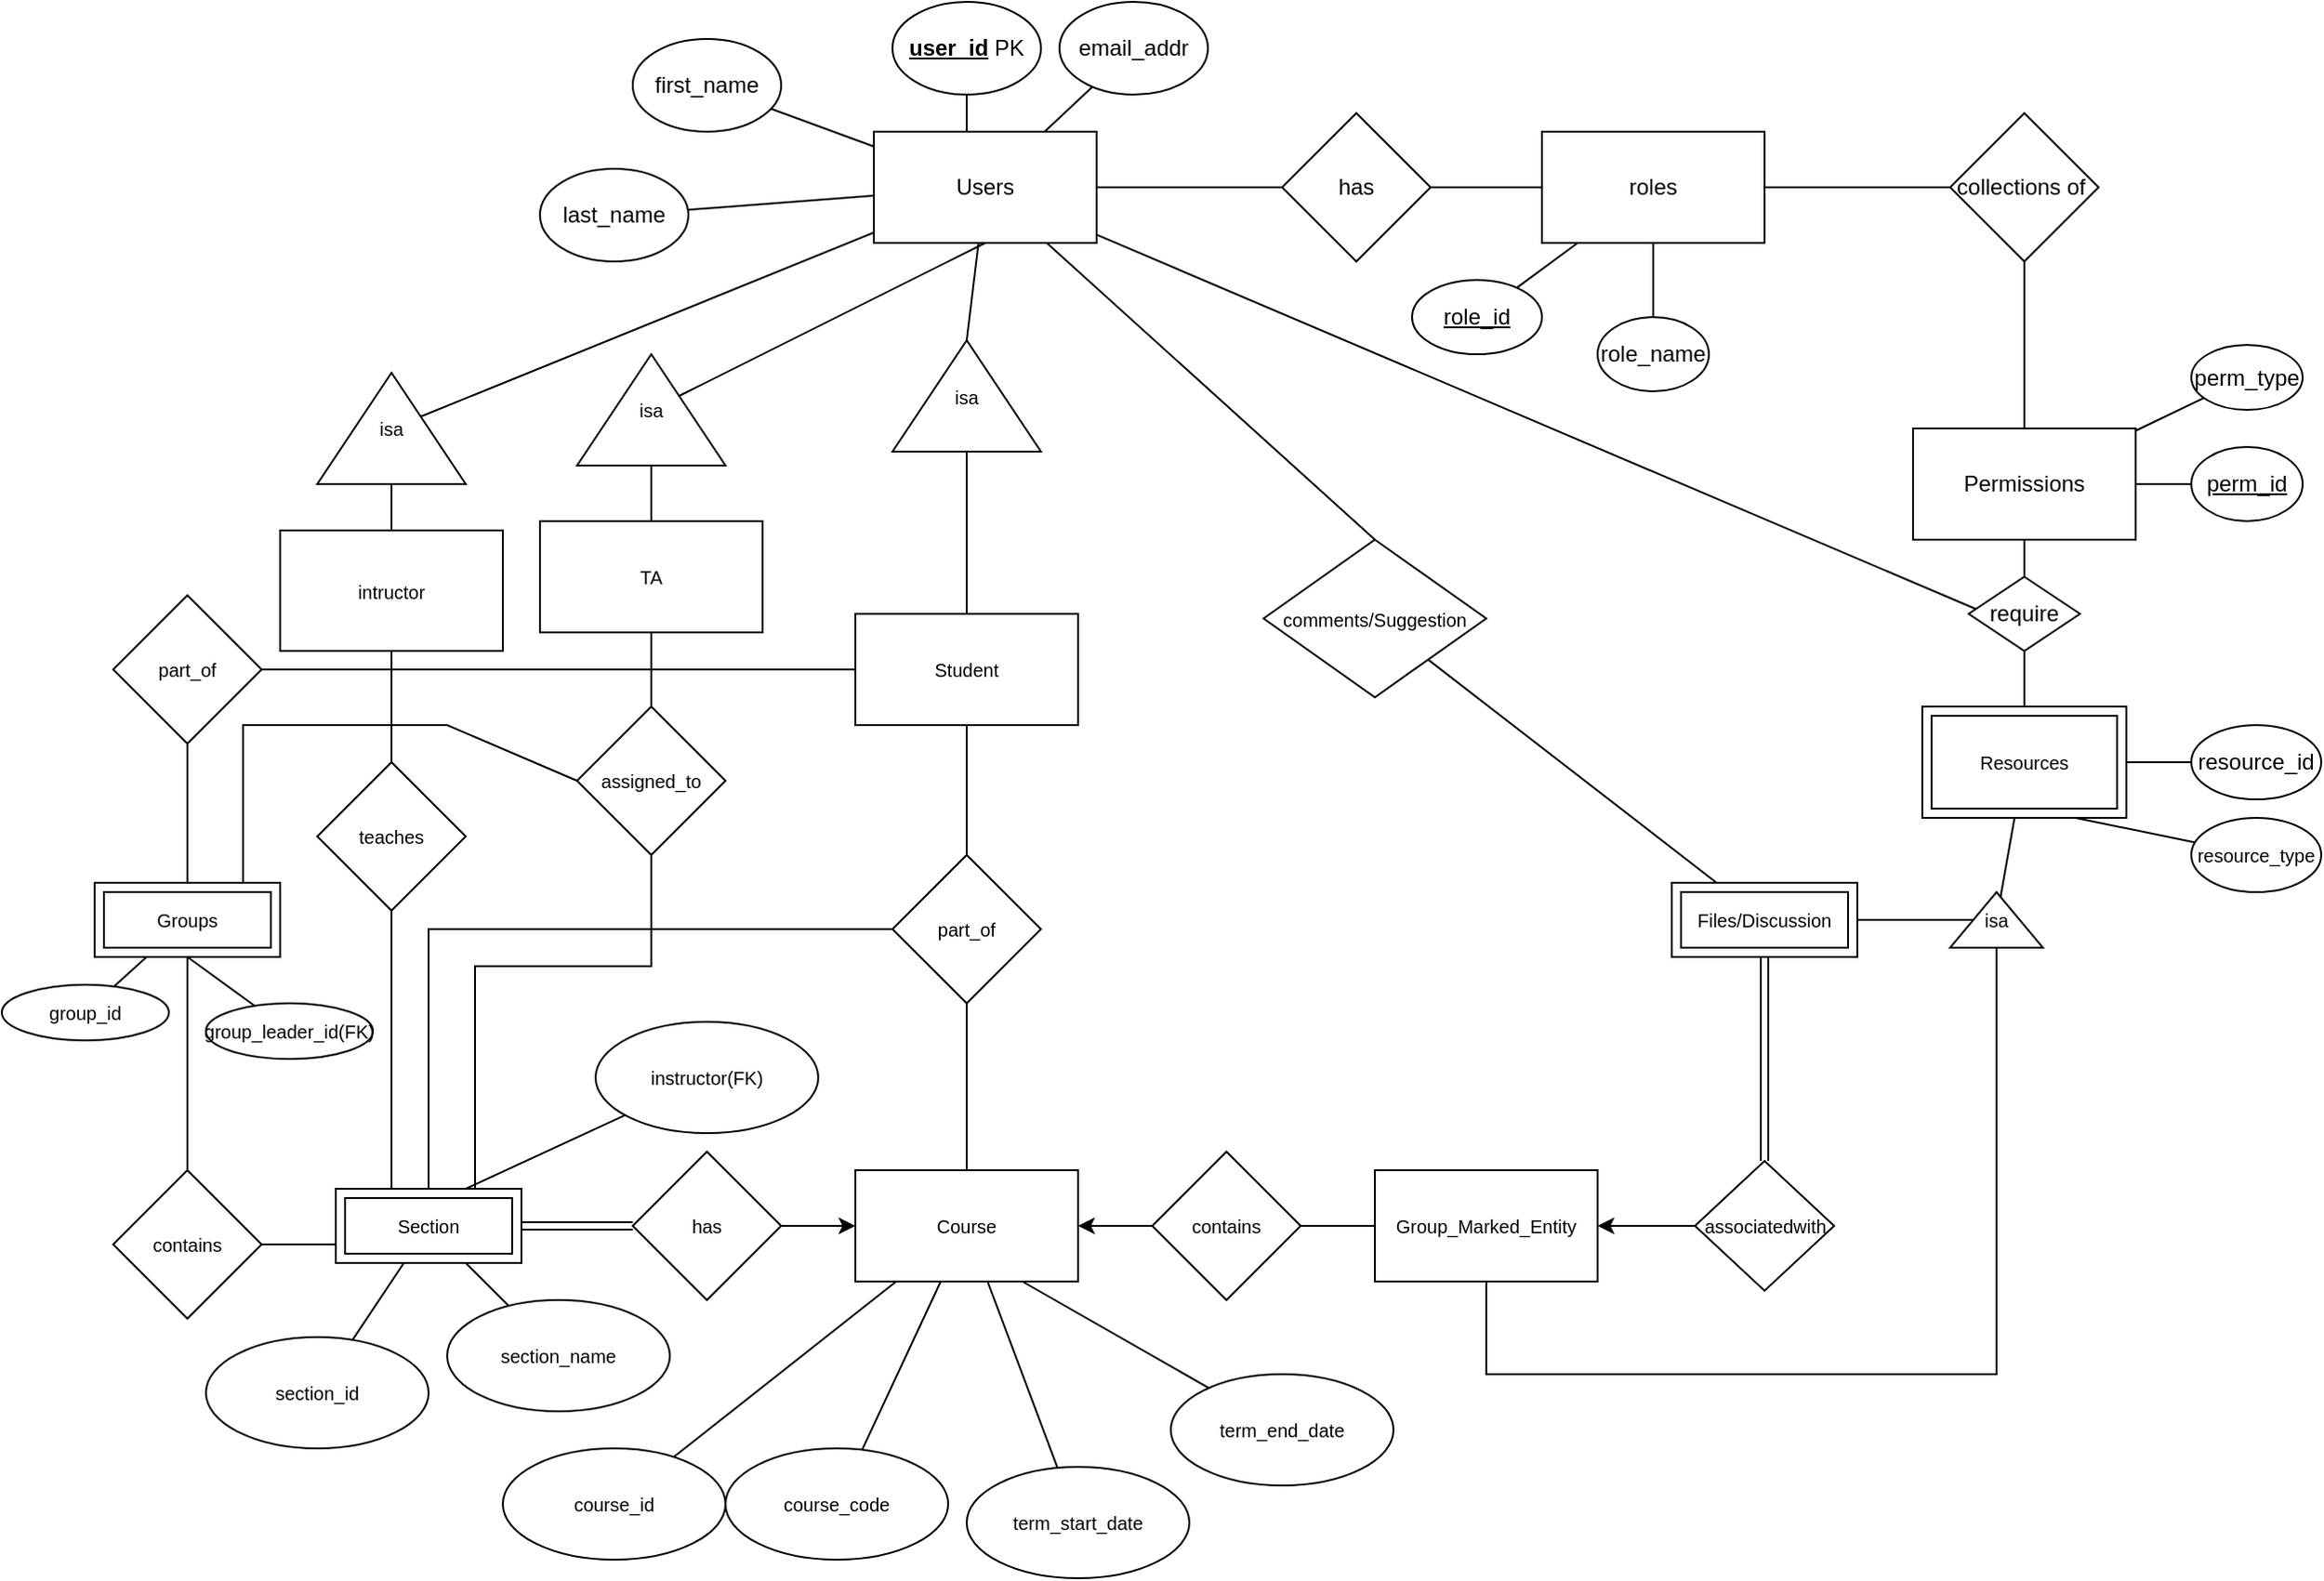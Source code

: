 <mxfile version="17.1.3" type="github">
  <diagram id="R2lEEEUBdFMjLlhIrx00" name="Page-1">
    <mxGraphModel dx="2322" dy="463" grid="1" gridSize="10" guides="1" tooltips="1" connect="1" arrows="1" fold="1" page="1" pageScale="1" pageWidth="850" pageHeight="1100" math="0" shadow="0" extFonts="Permanent Marker^https://fonts.googleapis.com/css?family=Permanent+Marker">
      <root>
        <mxCell id="0" />
        <mxCell id="1" parent="0" />
        <mxCell id="48vP6YENGig-sDrKQEu--7" style="rounded=0;orthogonalLoop=1;jettySize=auto;html=1;endArrow=none;endFill=0;" parent="1" source="48vP6YENGig-sDrKQEu--1" target="48vP6YENGig-sDrKQEu--5" edge="1">
          <mxGeometry relative="1" as="geometry" />
        </mxCell>
        <mxCell id="9G95KzgmbBHCbgWc8df_-4" value="" style="edgeStyle=none;rounded=0;orthogonalLoop=1;jettySize=auto;html=1;endArrow=none;endFill=0;" parent="1" source="48vP6YENGig-sDrKQEu--1" target="9G95KzgmbBHCbgWc8df_-3" edge="1">
          <mxGeometry relative="1" as="geometry" />
        </mxCell>
        <mxCell id="9G95KzgmbBHCbgWc8df_-31" style="edgeStyle=none;rounded=0;orthogonalLoop=1;jettySize=auto;html=1;fontSize=10;endArrow=none;endFill=0;entryX=1;entryY=0.5;entryDx=0;entryDy=0;" parent="1" source="48vP6YENGig-sDrKQEu--1" target="9G95KzgmbBHCbgWc8df_-30" edge="1">
          <mxGeometry relative="1" as="geometry" />
        </mxCell>
        <mxCell id="9G95KzgmbBHCbgWc8df_-91" style="edgeStyle=none;rounded=0;orthogonalLoop=1;jettySize=auto;html=1;fontSize=10;startArrow=none;startFill=0;endArrow=none;endFill=0;entryX=0.5;entryY=0;entryDx=0;entryDy=0;" parent="1" source="48vP6YENGig-sDrKQEu--1" target="9G95KzgmbBHCbgWc8df_-89" edge="1">
          <mxGeometry relative="1" as="geometry" />
        </mxCell>
        <mxCell id="0LAUVICknE_QUNl7juJz-3" value="" style="rounded=0;orthogonalLoop=1;jettySize=auto;html=1;endArrow=none;endFill=0;entryX=0.167;entryY=0.5;entryDx=0;entryDy=0;entryPerimeter=0;" edge="1" parent="1" source="48vP6YENGig-sDrKQEu--1" target="9G95KzgmbBHCbgWc8df_-17">
          <mxGeometry relative="1" as="geometry">
            <mxPoint x="534.615" y="355.385" as="targetPoint" />
          </mxGeometry>
        </mxCell>
        <mxCell id="48vP6YENGig-sDrKQEu--1" value="Users" style="rounded=0;whiteSpace=wrap;html=1;" parent="1" vertex="1">
          <mxGeometry x="170" y="150" width="120" height="60" as="geometry" />
        </mxCell>
        <mxCell id="48vP6YENGig-sDrKQEu--9" style="edgeStyle=none;rounded=0;orthogonalLoop=1;jettySize=auto;html=1;endArrow=none;endFill=0;" parent="1" source="48vP6YENGig-sDrKQEu--2" target="48vP6YENGig-sDrKQEu--1" edge="1">
          <mxGeometry relative="1" as="geometry" />
        </mxCell>
        <mxCell id="48vP6YENGig-sDrKQEu--2" value="first_name" style="ellipse;whiteSpace=wrap;html=1;" parent="1" vertex="1">
          <mxGeometry x="40" y="100" width="80" height="50" as="geometry" />
        </mxCell>
        <mxCell id="48vP6YENGig-sDrKQEu--6" style="edgeStyle=orthogonalEdgeStyle;rounded=0;orthogonalLoop=1;jettySize=auto;html=1;entryX=0.5;entryY=0;entryDx=0;entryDy=0;endArrow=none;endFill=0;" parent="1" source="48vP6YENGig-sDrKQEu--3" target="48vP6YENGig-sDrKQEu--1" edge="1">
          <mxGeometry relative="1" as="geometry" />
        </mxCell>
        <mxCell id="48vP6YENGig-sDrKQEu--3" value="&lt;b&gt;&lt;u&gt;user_id&lt;/u&gt;&lt;/b&gt; PK" style="ellipse;whiteSpace=wrap;html=1;" parent="1" vertex="1">
          <mxGeometry x="180" y="80" width="80" height="50" as="geometry" />
        </mxCell>
        <mxCell id="48vP6YENGig-sDrKQEu--8" style="rounded=0;orthogonalLoop=1;jettySize=auto;html=1;endArrow=none;endFill=0;" parent="1" source="48vP6YENGig-sDrKQEu--4" target="48vP6YENGig-sDrKQEu--1" edge="1">
          <mxGeometry relative="1" as="geometry" />
        </mxCell>
        <mxCell id="48vP6YENGig-sDrKQEu--4" value="last_name" style="ellipse;whiteSpace=wrap;html=1;" parent="1" vertex="1">
          <mxGeometry x="-10" y="170" width="80" height="50" as="geometry" />
        </mxCell>
        <mxCell id="48vP6YENGig-sDrKQEu--5" value="email_addr" style="ellipse;whiteSpace=wrap;html=1;" parent="1" vertex="1">
          <mxGeometry x="270" y="80" width="80" height="50" as="geometry" />
        </mxCell>
        <mxCell id="9G95KzgmbBHCbgWc8df_-6" value="" style="edgeStyle=none;rounded=0;orthogonalLoop=1;jettySize=auto;html=1;endArrow=none;endFill=0;" parent="1" source="9G95KzgmbBHCbgWc8df_-3" target="9G95KzgmbBHCbgWc8df_-5" edge="1">
          <mxGeometry relative="1" as="geometry" />
        </mxCell>
        <mxCell id="9G95KzgmbBHCbgWc8df_-3" value="has" style="rhombus;whiteSpace=wrap;html=1;rounded=0;" parent="1" vertex="1">
          <mxGeometry x="390" y="140" width="80" height="80" as="geometry" />
        </mxCell>
        <mxCell id="9G95KzgmbBHCbgWc8df_-8" value="" style="edgeStyle=none;rounded=0;orthogonalLoop=1;jettySize=auto;html=1;endArrow=none;endFill=0;" parent="1" source="9G95KzgmbBHCbgWc8df_-5" target="9G95KzgmbBHCbgWc8df_-7" edge="1">
          <mxGeometry relative="1" as="geometry" />
        </mxCell>
        <mxCell id="9G95KzgmbBHCbgWc8df_-10" value="" style="edgeStyle=none;rounded=0;orthogonalLoop=1;jettySize=auto;html=1;endArrow=none;endFill=0;" parent="1" source="9G95KzgmbBHCbgWc8df_-5" target="9G95KzgmbBHCbgWc8df_-9" edge="1">
          <mxGeometry relative="1" as="geometry" />
        </mxCell>
        <mxCell id="9G95KzgmbBHCbgWc8df_-14" value="" style="edgeStyle=none;rounded=0;orthogonalLoop=1;jettySize=auto;html=1;endArrow=none;endFill=0;" parent="1" source="9G95KzgmbBHCbgWc8df_-5" target="9G95KzgmbBHCbgWc8df_-13" edge="1">
          <mxGeometry relative="1" as="geometry" />
        </mxCell>
        <mxCell id="9G95KzgmbBHCbgWc8df_-5" value="roles" style="whiteSpace=wrap;html=1;rounded=0;" parent="1" vertex="1">
          <mxGeometry x="530" y="150" width="120" height="60" as="geometry" />
        </mxCell>
        <mxCell id="9G95KzgmbBHCbgWc8df_-7" value="&lt;u&gt;role_id&lt;/u&gt;" style="ellipse;whiteSpace=wrap;html=1;rounded=0;" parent="1" vertex="1">
          <mxGeometry x="460" y="230" width="70" height="40" as="geometry" />
        </mxCell>
        <mxCell id="9G95KzgmbBHCbgWc8df_-9" value="role_name" style="ellipse;whiteSpace=wrap;html=1;rounded=0;" parent="1" vertex="1">
          <mxGeometry x="560" y="250" width="60" height="40" as="geometry" />
        </mxCell>
        <mxCell id="9G95KzgmbBHCbgWc8df_-16" value="" style="edgeStyle=none;rounded=0;orthogonalLoop=1;jettySize=auto;html=1;endArrow=none;endFill=0;" parent="1" source="9G95KzgmbBHCbgWc8df_-13" target="9G95KzgmbBHCbgWc8df_-15" edge="1">
          <mxGeometry relative="1" as="geometry" />
        </mxCell>
        <mxCell id="9G95KzgmbBHCbgWc8df_-13" value="collections of&amp;nbsp;" style="rhombus;whiteSpace=wrap;html=1;rounded=0;" parent="1" vertex="1">
          <mxGeometry x="750" y="140" width="80" height="80" as="geometry" />
        </mxCell>
        <mxCell id="9G95KzgmbBHCbgWc8df_-18" value="" style="edgeStyle=none;rounded=0;orthogonalLoop=1;jettySize=auto;html=1;endArrow=none;endFill=0;" parent="1" source="9G95KzgmbBHCbgWc8df_-15" target="9G95KzgmbBHCbgWc8df_-17" edge="1">
          <mxGeometry relative="1" as="geometry" />
        </mxCell>
        <mxCell id="9G95KzgmbBHCbgWc8df_-22" value="" style="edgeStyle=none;rounded=0;orthogonalLoop=1;jettySize=auto;html=1;endArrow=none;endFill=0;" parent="1" source="9G95KzgmbBHCbgWc8df_-15" target="9G95KzgmbBHCbgWc8df_-21" edge="1">
          <mxGeometry relative="1" as="geometry" />
        </mxCell>
        <mxCell id="9G95KzgmbBHCbgWc8df_-24" value="" style="edgeStyle=none;rounded=0;orthogonalLoop=1;jettySize=auto;html=1;endArrow=none;endFill=0;" parent="1" source="9G95KzgmbBHCbgWc8df_-15" target="9G95KzgmbBHCbgWc8df_-23" edge="1">
          <mxGeometry relative="1" as="geometry" />
        </mxCell>
        <mxCell id="9G95KzgmbBHCbgWc8df_-15" value="Permissions" style="whiteSpace=wrap;html=1;rounded=0;" parent="1" vertex="1">
          <mxGeometry x="730" y="310" width="120" height="60" as="geometry" />
        </mxCell>
        <mxCell id="9G95KzgmbBHCbgWc8df_-20" value="" style="edgeStyle=none;rounded=0;orthogonalLoop=1;jettySize=auto;html=1;endArrow=none;endFill=0;entryX=0.5;entryY=0;entryDx=0;entryDy=0;" parent="1" source="9G95KzgmbBHCbgWc8df_-17" target="9G95KzgmbBHCbgWc8df_-56" edge="1">
          <mxGeometry relative="1" as="geometry">
            <mxPoint x="790" y="600" as="targetPoint" />
          </mxGeometry>
        </mxCell>
        <mxCell id="9G95KzgmbBHCbgWc8df_-17" value="require" style="rhombus;whiteSpace=wrap;html=1;rounded=0;" parent="1" vertex="1">
          <mxGeometry x="760" y="390" width="60" height="40" as="geometry" />
        </mxCell>
        <mxCell id="9G95KzgmbBHCbgWc8df_-26" value="" style="edgeStyle=none;rounded=0;orthogonalLoop=1;jettySize=auto;html=1;endArrow=none;endFill=0;exitX=1;exitY=0.5;exitDx=0;exitDy=0;" parent="1" source="9G95KzgmbBHCbgWc8df_-56" target="9G95KzgmbBHCbgWc8df_-25" edge="1">
          <mxGeometry relative="1" as="geometry">
            <mxPoint x="850" y="490" as="sourcePoint" />
          </mxGeometry>
        </mxCell>
        <mxCell id="9G95KzgmbBHCbgWc8df_-21" value="&lt;u&gt;perm_id&lt;/u&gt;" style="ellipse;whiteSpace=wrap;html=1;rounded=0;" parent="1" vertex="1">
          <mxGeometry x="880" y="320" width="60" height="40" as="geometry" />
        </mxCell>
        <mxCell id="9G95KzgmbBHCbgWc8df_-23" value="perm_type" style="ellipse;whiteSpace=wrap;html=1;rounded=0;" parent="1" vertex="1">
          <mxGeometry x="880" y="265" width="60" height="35" as="geometry" />
        </mxCell>
        <mxCell id="9G95KzgmbBHCbgWc8df_-25" value="resource_id" style="ellipse;whiteSpace=wrap;html=1;rounded=0;" parent="1" vertex="1">
          <mxGeometry x="880" y="470" width="70" height="40" as="geometry" />
        </mxCell>
        <mxCell id="9G95KzgmbBHCbgWc8df_-27" value="" style="edgeStyle=none;rounded=0;orthogonalLoop=1;jettySize=auto;html=1;endArrow=none;endFill=0;exitX=0.75;exitY=1;exitDx=0;exitDy=0;" parent="1" source="9G95KzgmbBHCbgWc8df_-56" target="9G95KzgmbBHCbgWc8df_-28" edge="1">
          <mxGeometry relative="1" as="geometry">
            <mxPoint x="832.72" y="521.44" as="sourcePoint" />
          </mxGeometry>
        </mxCell>
        <mxCell id="9G95KzgmbBHCbgWc8df_-28" value="&lt;font style=&quot;font-size: 10px&quot;&gt;resource_type&lt;/font&gt;" style="ellipse;whiteSpace=wrap;html=1;rounded=0;" parent="1" vertex="1">
          <mxGeometry x="880" y="520" width="70" height="40" as="geometry" />
        </mxCell>
        <mxCell id="9G95KzgmbBHCbgWc8df_-33" value="" style="edgeStyle=none;rounded=0;orthogonalLoop=1;jettySize=auto;html=1;fontSize=10;endArrow=none;endFill=0;" parent="1" source="9G95KzgmbBHCbgWc8df_-30" target="9G95KzgmbBHCbgWc8df_-32" edge="1">
          <mxGeometry relative="1" as="geometry" />
        </mxCell>
        <mxCell id="9G95KzgmbBHCbgWc8df_-30" value="isa" style="triangle;whiteSpace=wrap;html=1;fontSize=10;direction=north;" parent="1" vertex="1">
          <mxGeometry x="180" y="262.5" width="80" height="60" as="geometry" />
        </mxCell>
        <mxCell id="9G95KzgmbBHCbgWc8df_-35" value="" style="edgeStyle=none;rounded=0;orthogonalLoop=1;jettySize=auto;html=1;fontSize=10;endArrow=none;endFill=0;" parent="1" source="9G95KzgmbBHCbgWc8df_-32" target="9G95KzgmbBHCbgWc8df_-34" edge="1">
          <mxGeometry relative="1" as="geometry" />
        </mxCell>
        <mxCell id="9G95KzgmbBHCbgWc8df_-32" value="Student" style="whiteSpace=wrap;html=1;fontSize=10;" parent="1" vertex="1">
          <mxGeometry x="160" y="410" width="120" height="60" as="geometry" />
        </mxCell>
        <mxCell id="9G95KzgmbBHCbgWc8df_-39" value="" style="edgeStyle=none;rounded=0;orthogonalLoop=1;jettySize=auto;html=1;fontSize=10;endArrow=none;endFill=0;" parent="1" source="9G95KzgmbBHCbgWc8df_-34" target="9G95KzgmbBHCbgWc8df_-38" edge="1">
          <mxGeometry relative="1" as="geometry" />
        </mxCell>
        <mxCell id="9G95KzgmbBHCbgWc8df_-34" value="part_of" style="rhombus;whiteSpace=wrap;html=1;fontSize=10;" parent="1" vertex="1">
          <mxGeometry x="180" y="540" width="80" height="80" as="geometry" />
        </mxCell>
        <mxCell id="9G95KzgmbBHCbgWc8df_-41" value="" style="edgeStyle=none;rounded=0;orthogonalLoop=1;jettySize=auto;html=1;fontSize=10;endArrow=none;endFill=0;startArrow=classic;startFill=1;" parent="1" source="9G95KzgmbBHCbgWc8df_-38" target="9G95KzgmbBHCbgWc8df_-40" edge="1">
          <mxGeometry relative="1" as="geometry" />
        </mxCell>
        <mxCell id="9G95KzgmbBHCbgWc8df_-60" value="" style="edgeStyle=none;rounded=0;orthogonalLoop=1;jettySize=auto;html=1;fontSize=10;endArrow=none;endFill=0;startArrow=classic;startFill=1;" parent="1" source="9G95KzgmbBHCbgWc8df_-38" target="9G95KzgmbBHCbgWc8df_-59" edge="1">
          <mxGeometry relative="1" as="geometry" />
        </mxCell>
        <mxCell id="l5Wu1sQhLZfOI78Fpdy8-15" value="" style="rounded=0;orthogonalLoop=1;jettySize=auto;html=1;startArrow=none;startFill=0;endArrow=none;endFill=0;" parent="1" source="9G95KzgmbBHCbgWc8df_-38" target="l5Wu1sQhLZfOI78Fpdy8-14" edge="1">
          <mxGeometry relative="1" as="geometry" />
        </mxCell>
        <mxCell id="l5Wu1sQhLZfOI78Fpdy8-17" value="" style="rounded=0;orthogonalLoop=1;jettySize=auto;html=1;startArrow=none;startFill=0;endArrow=none;endFill=0;" parent="1" source="9G95KzgmbBHCbgWc8df_-38" target="l5Wu1sQhLZfOI78Fpdy8-16" edge="1">
          <mxGeometry relative="1" as="geometry" />
        </mxCell>
        <mxCell id="l5Wu1sQhLZfOI78Fpdy8-19" value="" style="edgeStyle=none;rounded=0;orthogonalLoop=1;jettySize=auto;html=1;startArrow=none;startFill=0;endArrow=none;endFill=0;" parent="1" source="9G95KzgmbBHCbgWc8df_-38" target="l5Wu1sQhLZfOI78Fpdy8-18" edge="1">
          <mxGeometry relative="1" as="geometry" />
        </mxCell>
        <mxCell id="l5Wu1sQhLZfOI78Fpdy8-25" value="" style="edgeStyle=none;rounded=0;orthogonalLoop=1;jettySize=auto;html=1;startArrow=none;startFill=0;endArrow=none;endFill=0;" parent="1" target="l5Wu1sQhLZfOI78Fpdy8-24" edge="1">
          <mxGeometry relative="1" as="geometry">
            <mxPoint x="-50" y="720" as="sourcePoint" />
          </mxGeometry>
        </mxCell>
        <mxCell id="9G95KzgmbBHCbgWc8df_-38" value="Course" style="whiteSpace=wrap;html=1;fontSize=10;" parent="1" vertex="1">
          <mxGeometry x="160" y="710" width="120" height="60" as="geometry" />
        </mxCell>
        <mxCell id="9G95KzgmbBHCbgWc8df_-40" value="has" style="rhombus;whiteSpace=wrap;html=1;fontSize=10;" parent="1" vertex="1">
          <mxGeometry x="40" y="700" width="80" height="80" as="geometry" />
        </mxCell>
        <mxCell id="9G95KzgmbBHCbgWc8df_-79" style="edgeStyle=none;shape=link;rounded=0;orthogonalLoop=1;jettySize=auto;html=1;fontSize=10;startArrow=classic;startFill=1;endArrow=none;endFill=0;" parent="1" source="9G95KzgmbBHCbgWc8df_-44" target="9G95KzgmbBHCbgWc8df_-40" edge="1">
          <mxGeometry relative="1" as="geometry" />
        </mxCell>
        <mxCell id="9G95KzgmbBHCbgWc8df_-80" style="edgeStyle=none;rounded=0;orthogonalLoop=1;jettySize=auto;html=1;entryX=0;entryY=0.5;entryDx=0;entryDy=0;fontSize=10;startArrow=none;startFill=0;endArrow=none;endFill=0;" parent="1" source="9G95KzgmbBHCbgWc8df_-44" target="9G95KzgmbBHCbgWc8df_-34" edge="1">
          <mxGeometry relative="1" as="geometry">
            <Array as="points">
              <mxPoint x="-70" y="580" />
            </Array>
          </mxGeometry>
        </mxCell>
        <mxCell id="l5Wu1sQhLZfOI78Fpdy8-21" value="" style="edgeStyle=none;rounded=0;orthogonalLoop=1;jettySize=auto;html=1;startArrow=none;startFill=0;endArrow=none;endFill=0;" parent="1" source="9G95KzgmbBHCbgWc8df_-44" target="l5Wu1sQhLZfOI78Fpdy8-20" edge="1">
          <mxGeometry relative="1" as="geometry" />
        </mxCell>
        <mxCell id="l5Wu1sQhLZfOI78Fpdy8-23" value="" style="edgeStyle=none;rounded=0;orthogonalLoop=1;jettySize=auto;html=1;startArrow=none;startFill=0;endArrow=none;endFill=0;" parent="1" source="9G95KzgmbBHCbgWc8df_-44" target="l5Wu1sQhLZfOI78Fpdy8-22" edge="1">
          <mxGeometry relative="1" as="geometry" />
        </mxCell>
        <mxCell id="9G95KzgmbBHCbgWc8df_-44" value="Section" style="shape=ext;margin=3;double=1;whiteSpace=wrap;html=1;align=center;fontSize=10;strokeColor=default;fillColor=default;" parent="1" vertex="1">
          <mxGeometry x="-120" y="720" width="100" height="40" as="geometry" />
        </mxCell>
        <mxCell id="9G95KzgmbBHCbgWc8df_-82" value="" style="edgeStyle=none;rounded=0;orthogonalLoop=1;jettySize=auto;html=1;fontSize=10;startArrow=none;startFill=0;endArrow=none;endFill=0;" parent="1" source="9G95KzgmbBHCbgWc8df_-56" target="9G95KzgmbBHCbgWc8df_-81" edge="1">
          <mxGeometry relative="1" as="geometry" />
        </mxCell>
        <mxCell id="9G95KzgmbBHCbgWc8df_-56" value="Resources" style="shape=ext;margin=3;double=1;whiteSpace=wrap;html=1;align=center;fontSize=10;strokeColor=default;fillColor=default;" parent="1" vertex="1">
          <mxGeometry x="735" y="460" width="110" height="60" as="geometry" />
        </mxCell>
        <mxCell id="9G95KzgmbBHCbgWc8df_-62" value="" style="edgeStyle=none;rounded=0;orthogonalLoop=1;jettySize=auto;html=1;fontSize=10;startArrow=none;startFill=0;endArrow=none;endFill=0;entryX=0;entryY=0.5;entryDx=0;entryDy=0;" parent="1" source="9G95KzgmbBHCbgWc8df_-59" target="9G95KzgmbBHCbgWc8df_-61" edge="1">
          <mxGeometry relative="1" as="geometry">
            <Array as="points">
              <mxPoint x="420" y="740" />
              <mxPoint x="430" y="740" />
            </Array>
          </mxGeometry>
        </mxCell>
        <mxCell id="9G95KzgmbBHCbgWc8df_-59" value="contains" style="rhombus;whiteSpace=wrap;html=1;fontSize=10;" parent="1" vertex="1">
          <mxGeometry x="320" y="700" width="80" height="80" as="geometry" />
        </mxCell>
        <mxCell id="9G95KzgmbBHCbgWc8df_-86" value="" style="edgeStyle=none;rounded=0;orthogonalLoop=1;jettySize=auto;html=1;fontSize=10;startArrow=classic;startFill=1;endArrow=none;endFill=0;" parent="1" source="9G95KzgmbBHCbgWc8df_-61" target="9G95KzgmbBHCbgWc8df_-85" edge="1">
          <mxGeometry relative="1" as="geometry" />
        </mxCell>
        <mxCell id="l5Wu1sQhLZfOI78Fpdy8-1" style="edgeStyle=orthogonalEdgeStyle;rounded=0;orthogonalLoop=1;jettySize=auto;html=1;entryX=0;entryY=0.5;entryDx=0;entryDy=0;endArrow=none;endFill=0;" parent="1" source="9G95KzgmbBHCbgWc8df_-61" target="9G95KzgmbBHCbgWc8df_-81" edge="1">
          <mxGeometry relative="1" as="geometry">
            <Array as="points">
              <mxPoint x="500" y="820" />
              <mxPoint x="775" y="820" />
            </Array>
          </mxGeometry>
        </mxCell>
        <mxCell id="9G95KzgmbBHCbgWc8df_-61" value="Group_Marked_Entity" style="whiteSpace=wrap;html=1;fontSize=10;" parent="1" vertex="1">
          <mxGeometry x="440" y="710" width="120" height="60" as="geometry" />
        </mxCell>
        <mxCell id="9G95KzgmbBHCbgWc8df_-73" value="" style="edgeStyle=none;rounded=0;orthogonalLoop=1;jettySize=auto;html=1;fontSize=10;endArrow=none;endFill=0;" parent="1" source="9G95KzgmbBHCbgWc8df_-74" target="9G95KzgmbBHCbgWc8df_-75" edge="1">
          <mxGeometry relative="1" as="geometry" />
        </mxCell>
        <mxCell id="l5Wu1sQhLZfOI78Fpdy8-3" value="" style="edgeStyle=orthogonalEdgeStyle;rounded=0;orthogonalLoop=1;jettySize=auto;html=1;endArrow=none;endFill=0;" parent="1" source="9G95KzgmbBHCbgWc8df_-74" target="l5Wu1sQhLZfOI78Fpdy8-2" edge="1">
          <mxGeometry relative="1" as="geometry" />
        </mxCell>
        <mxCell id="l5Wu1sQhLZfOI78Fpdy8-42" style="edgeStyle=none;rounded=0;orthogonalLoop=1;jettySize=auto;html=1;entryX=0;entryY=0.5;entryDx=0;entryDy=0;startArrow=none;startFill=0;endArrow=none;endFill=0;" parent="1" target="l5Wu1sQhLZfOI78Fpdy8-39" edge="1">
          <mxGeometry relative="1" as="geometry">
            <mxPoint x="-170" y="560" as="sourcePoint" />
            <Array as="points">
              <mxPoint x="-170" y="470" />
              <mxPoint x="-60" y="470" />
            </Array>
          </mxGeometry>
        </mxCell>
        <mxCell id="9G95KzgmbBHCbgWc8df_-74" value="Groups" style="shape=ext;margin=3;double=1;whiteSpace=wrap;html=1;align=center;fontSize=10;strokeColor=default;fillColor=default;" parent="1" vertex="1">
          <mxGeometry x="-250" y="555" width="100" height="40" as="geometry" />
        </mxCell>
        <mxCell id="9G95KzgmbBHCbgWc8df_-75" value="group_id" style="ellipse;whiteSpace=wrap;html=1;fontSize=10;" parent="1" vertex="1">
          <mxGeometry x="-300" y="610" width="90" height="30" as="geometry" />
        </mxCell>
        <mxCell id="9G95KzgmbBHCbgWc8df_-76" value="" style="edgeStyle=none;rounded=0;orthogonalLoop=1;jettySize=auto;html=1;fontSize=10;endArrow=none;endFill=0;exitX=0.5;exitY=1;exitDx=0;exitDy=0;" parent="1" source="9G95KzgmbBHCbgWc8df_-74" target="9G95KzgmbBHCbgWc8df_-77" edge="1">
          <mxGeometry relative="1" as="geometry">
            <mxPoint x="-250" y="555" as="sourcePoint" />
          </mxGeometry>
        </mxCell>
        <mxCell id="9G95KzgmbBHCbgWc8df_-77" value="group_leader_id(FK)" style="ellipse;whiteSpace=wrap;html=1;fontSize=10;" parent="1" vertex="1">
          <mxGeometry x="-190" y="620" width="90" height="30" as="geometry" />
        </mxCell>
        <mxCell id="9G95KzgmbBHCbgWc8df_-84" value="" style="edgeStyle=none;rounded=0;orthogonalLoop=1;jettySize=auto;html=1;fontSize=10;startArrow=none;startFill=0;endArrow=none;endFill=0;entryX=1;entryY=0.5;entryDx=0;entryDy=0;" parent="1" source="9G95KzgmbBHCbgWc8df_-81" target="9G95KzgmbBHCbgWc8df_-88" edge="1">
          <mxGeometry relative="1" as="geometry">
            <mxPoint x="710" y="582.8" as="targetPoint" />
          </mxGeometry>
        </mxCell>
        <mxCell id="9G95KzgmbBHCbgWc8df_-81" value="isa" style="triangle;whiteSpace=wrap;html=1;fontSize=10;direction=north;" parent="1" vertex="1">
          <mxGeometry x="750" y="560" width="50" height="30" as="geometry" />
        </mxCell>
        <mxCell id="9G95KzgmbBHCbgWc8df_-87" style="edgeStyle=none;rounded=0;orthogonalLoop=1;jettySize=auto;html=1;fontSize=10;startArrow=none;startFill=0;endArrow=none;endFill=0;exitX=0.5;exitY=1;exitDx=0;exitDy=0;shape=link;" parent="1" source="9G95KzgmbBHCbgWc8df_-88" target="9G95KzgmbBHCbgWc8df_-85" edge="1">
          <mxGeometry relative="1" as="geometry">
            <mxPoint x="650" y="620" as="sourcePoint" />
          </mxGeometry>
        </mxCell>
        <mxCell id="9G95KzgmbBHCbgWc8df_-85" value="associatedwith" style="rhombus;whiteSpace=wrap;html=1;fontSize=10;" parent="1" vertex="1">
          <mxGeometry x="612.5" y="705" width="75" height="70" as="geometry" />
        </mxCell>
        <mxCell id="9G95KzgmbBHCbgWc8df_-90" value="" style="edgeStyle=none;rounded=0;orthogonalLoop=1;jettySize=auto;html=1;fontSize=10;startArrow=none;startFill=0;endArrow=none;endFill=0;" parent="1" source="9G95KzgmbBHCbgWc8df_-88" target="9G95KzgmbBHCbgWc8df_-89" edge="1">
          <mxGeometry relative="1" as="geometry" />
        </mxCell>
        <mxCell id="9G95KzgmbBHCbgWc8df_-88" value="Files/Discussion" style="shape=ext;margin=3;double=1;whiteSpace=wrap;html=1;align=center;fontSize=10;strokeColor=default;fillColor=default;" parent="1" vertex="1">
          <mxGeometry x="600" y="555" width="100" height="40" as="geometry" />
        </mxCell>
        <mxCell id="9G95KzgmbBHCbgWc8df_-89" value="comments/Suggestion" style="rhombus;whiteSpace=wrap;html=1;fontSize=10;" parent="1" vertex="1">
          <mxGeometry x="380" y="370" width="120" height="85" as="geometry" />
        </mxCell>
        <mxCell id="l5Wu1sQhLZfOI78Fpdy8-4" style="edgeStyle=orthogonalEdgeStyle;rounded=0;orthogonalLoop=1;jettySize=auto;html=1;entryX=0;entryY=0.75;entryDx=0;entryDy=0;endArrow=none;endFill=0;" parent="1" source="l5Wu1sQhLZfOI78Fpdy8-2" target="9G95KzgmbBHCbgWc8df_-44" edge="1">
          <mxGeometry relative="1" as="geometry" />
        </mxCell>
        <mxCell id="l5Wu1sQhLZfOI78Fpdy8-2" value="contains" style="rhombus;whiteSpace=wrap;html=1;fontSize=10;" parent="1" vertex="1">
          <mxGeometry x="-240" y="710" width="80" height="80" as="geometry" />
        </mxCell>
        <mxCell id="l5Wu1sQhLZfOI78Fpdy8-6" style="edgeStyle=orthogonalEdgeStyle;rounded=0;orthogonalLoop=1;jettySize=auto;html=1;entryX=0;entryY=0.75;entryDx=0;entryDy=0;endArrow=none;endFill=0;" parent="1" source="l5Wu1sQhLZfOI78Fpdy8-5" target="9G95KzgmbBHCbgWc8df_-32" edge="1">
          <mxGeometry relative="1" as="geometry">
            <Array as="points">
              <mxPoint x="160" y="440" />
            </Array>
          </mxGeometry>
        </mxCell>
        <mxCell id="l5Wu1sQhLZfOI78Fpdy8-7" style="edgeStyle=orthogonalEdgeStyle;rounded=0;orthogonalLoop=1;jettySize=auto;html=1;endArrow=none;endFill=0;startArrow=none;startFill=0;" parent="1" source="l5Wu1sQhLZfOI78Fpdy8-5" target="9G95KzgmbBHCbgWc8df_-74" edge="1">
          <mxGeometry relative="1" as="geometry" />
        </mxCell>
        <mxCell id="l5Wu1sQhLZfOI78Fpdy8-5" value="part_of" style="rhombus;whiteSpace=wrap;html=1;fontSize=10;" parent="1" vertex="1">
          <mxGeometry x="-240" y="400" width="80" height="80" as="geometry" />
        </mxCell>
        <mxCell id="l5Wu1sQhLZfOI78Fpdy8-14" value="course_id" style="ellipse;whiteSpace=wrap;html=1;fontSize=10;" parent="1" vertex="1">
          <mxGeometry x="-30" y="860" width="120" height="60" as="geometry" />
        </mxCell>
        <mxCell id="l5Wu1sQhLZfOI78Fpdy8-16" value="term_start_date" style="ellipse;whiteSpace=wrap;html=1;fontSize=10;" parent="1" vertex="1">
          <mxGeometry x="220" y="870" width="120" height="60" as="geometry" />
        </mxCell>
        <mxCell id="l5Wu1sQhLZfOI78Fpdy8-18" value="course_code" style="ellipse;whiteSpace=wrap;html=1;fontSize=10;" parent="1" vertex="1">
          <mxGeometry x="90" y="860" width="120" height="60" as="geometry" />
        </mxCell>
        <mxCell id="l5Wu1sQhLZfOI78Fpdy8-20" value="section_id" style="ellipse;whiteSpace=wrap;html=1;fontSize=10;" parent="1" vertex="1">
          <mxGeometry x="-190" y="800" width="120" height="60" as="geometry" />
        </mxCell>
        <mxCell id="l5Wu1sQhLZfOI78Fpdy8-22" value="section_name" style="ellipse;whiteSpace=wrap;html=1;fontSize=10;" parent="1" vertex="1">
          <mxGeometry x="-60" y="780" width="120" height="60" as="geometry" />
        </mxCell>
        <mxCell id="l5Wu1sQhLZfOI78Fpdy8-24" value="instructor(FK)" style="ellipse;whiteSpace=wrap;html=1;fontSize=10;" parent="1" vertex="1">
          <mxGeometry x="20" y="630" width="120" height="60" as="geometry" />
        </mxCell>
        <mxCell id="l5Wu1sQhLZfOI78Fpdy8-29" style="edgeStyle=none;rounded=0;orthogonalLoop=1;jettySize=auto;html=1;startArrow=none;startFill=0;endArrow=none;endFill=0;" parent="1" source="l5Wu1sQhLZfOI78Fpdy8-27" target="l5Wu1sQhLZfOI78Fpdy8-28" edge="1">
          <mxGeometry relative="1" as="geometry" />
        </mxCell>
        <mxCell id="l5Wu1sQhLZfOI78Fpdy8-36" style="edgeStyle=none;rounded=0;orthogonalLoop=1;jettySize=auto;html=1;startArrow=none;startFill=0;endArrow=none;endFill=0;" parent="1" source="l5Wu1sQhLZfOI78Fpdy8-27" target="48vP6YENGig-sDrKQEu--1" edge="1">
          <mxGeometry relative="1" as="geometry" />
        </mxCell>
        <mxCell id="l5Wu1sQhLZfOI78Fpdy8-27" value="isa" style="triangle;whiteSpace=wrap;html=1;fontSize=10;direction=north;" parent="1" vertex="1">
          <mxGeometry x="-130" y="280" width="80" height="60" as="geometry" />
        </mxCell>
        <mxCell id="l5Wu1sQhLZfOI78Fpdy8-32" value="" style="edgeStyle=none;rounded=0;orthogonalLoop=1;jettySize=auto;html=1;startArrow=none;startFill=0;endArrow=none;endFill=0;" parent="1" source="l5Wu1sQhLZfOI78Fpdy8-28" target="l5Wu1sQhLZfOI78Fpdy8-31" edge="1">
          <mxGeometry relative="1" as="geometry" />
        </mxCell>
        <mxCell id="l5Wu1sQhLZfOI78Fpdy8-28" value="intructor" style="whiteSpace=wrap;html=1;fontSize=10;" parent="1" vertex="1">
          <mxGeometry x="-150" y="365" width="120" height="65" as="geometry" />
        </mxCell>
        <mxCell id="l5Wu1sQhLZfOI78Fpdy8-33" style="edgeStyle=none;rounded=0;orthogonalLoop=1;jettySize=auto;html=1;startArrow=none;startFill=0;endArrow=none;endFill=0;" parent="1" source="l5Wu1sQhLZfOI78Fpdy8-31" edge="1">
          <mxGeometry relative="1" as="geometry">
            <mxPoint x="-90" y="720" as="targetPoint" />
          </mxGeometry>
        </mxCell>
        <mxCell id="l5Wu1sQhLZfOI78Fpdy8-31" value="teaches" style="rhombus;whiteSpace=wrap;html=1;fontSize=10;" parent="1" vertex="1">
          <mxGeometry x="-130" y="490" width="80" height="80" as="geometry" />
        </mxCell>
        <mxCell id="l5Wu1sQhLZfOI78Fpdy8-35" style="edgeStyle=none;rounded=0;orthogonalLoop=1;jettySize=auto;html=1;entryX=0.5;entryY=1;entryDx=0;entryDy=0;startArrow=none;startFill=0;endArrow=none;endFill=0;" parent="1" source="l5Wu1sQhLZfOI78Fpdy8-34" target="48vP6YENGig-sDrKQEu--1" edge="1">
          <mxGeometry relative="1" as="geometry" />
        </mxCell>
        <mxCell id="l5Wu1sQhLZfOI78Fpdy8-38" value="" style="edgeStyle=none;rounded=0;orthogonalLoop=1;jettySize=auto;html=1;startArrow=none;startFill=0;endArrow=none;endFill=0;" parent="1" source="l5Wu1sQhLZfOI78Fpdy8-34" target="l5Wu1sQhLZfOI78Fpdy8-37" edge="1">
          <mxGeometry relative="1" as="geometry" />
        </mxCell>
        <mxCell id="l5Wu1sQhLZfOI78Fpdy8-34" value="isa" style="triangle;whiteSpace=wrap;html=1;fontSize=10;direction=north;" parent="1" vertex="1">
          <mxGeometry x="10" y="270" width="80" height="60" as="geometry" />
        </mxCell>
        <mxCell id="l5Wu1sQhLZfOI78Fpdy8-40" value="" style="edgeStyle=none;rounded=0;orthogonalLoop=1;jettySize=auto;html=1;startArrow=none;startFill=0;endArrow=none;endFill=0;" parent="1" source="l5Wu1sQhLZfOI78Fpdy8-37" target="l5Wu1sQhLZfOI78Fpdy8-39" edge="1">
          <mxGeometry relative="1" as="geometry" />
        </mxCell>
        <mxCell id="l5Wu1sQhLZfOI78Fpdy8-37" value="TA" style="rounded=0;whiteSpace=wrap;html=1;fontSize=10;" parent="1" vertex="1">
          <mxGeometry x="-10" y="360" width="120" height="60" as="geometry" />
        </mxCell>
        <mxCell id="l5Wu1sQhLZfOI78Fpdy8-41" style="edgeStyle=none;rounded=0;orthogonalLoop=1;jettySize=auto;html=1;startArrow=none;startFill=0;endArrow=none;endFill=0;entryX=0.75;entryY=0;entryDx=0;entryDy=0;exitX=0.5;exitY=1;exitDx=0;exitDy=0;" parent="1" source="l5Wu1sQhLZfOI78Fpdy8-39" target="9G95KzgmbBHCbgWc8df_-44" edge="1">
          <mxGeometry relative="1" as="geometry">
            <Array as="points">
              <mxPoint x="50" y="600" />
              <mxPoint x="-45" y="600" />
            </Array>
          </mxGeometry>
        </mxCell>
        <mxCell id="l5Wu1sQhLZfOI78Fpdy8-39" value="assigned_to" style="rhombus;whiteSpace=wrap;html=1;fontSize=10;rounded=0;" parent="1" vertex="1">
          <mxGeometry x="10" y="460" width="80" height="80" as="geometry" />
        </mxCell>
        <mxCell id="0LAUVICknE_QUNl7juJz-5" value="" style="rounded=0;orthogonalLoop=1;jettySize=auto;html=1;startArrow=none;startFill=0;endArrow=none;endFill=0;exitX=0.75;exitY=1;exitDx=0;exitDy=0;" edge="1" parent="1" target="0LAUVICknE_QUNl7juJz-6" source="9G95KzgmbBHCbgWc8df_-38">
          <mxGeometry relative="1" as="geometry">
            <mxPoint x="370" y="800" as="sourcePoint" />
          </mxGeometry>
        </mxCell>
        <mxCell id="0LAUVICknE_QUNl7juJz-6" value="term_end_date" style="ellipse;whiteSpace=wrap;html=1;fontSize=10;" vertex="1" parent="1">
          <mxGeometry x="330" y="820" width="120" height="60" as="geometry" />
        </mxCell>
      </root>
    </mxGraphModel>
  </diagram>
</mxfile>
